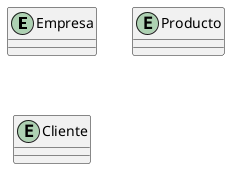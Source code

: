 @startuml MetalK_MER
    top to bottom direction
    skinparam linestyle orto

    entity Empresa{}
    entity Producto{}
    entity Cliente{}


    
@enduml